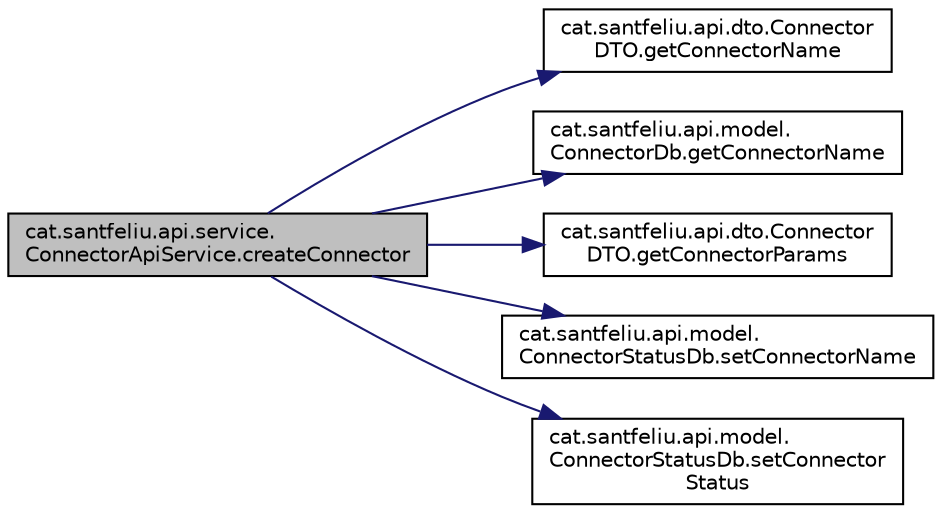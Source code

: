 digraph "cat.santfeliu.api.service.ConnectorApiService.createConnector"
{
 // LATEX_PDF_SIZE
  edge [fontname="Helvetica",fontsize="10",labelfontname="Helvetica",labelfontsize="10"];
  node [fontname="Helvetica",fontsize="10",shape=record];
  rankdir="LR";
  Node1 [label="cat.santfeliu.api.service.\lConnectorApiService.createConnector",height=0.2,width=0.4,color="black", fillcolor="grey75", style="filled", fontcolor="black",tooltip=" "];
  Node1 -> Node2 [color="midnightblue",fontsize="10",style="solid"];
  Node2 [label="cat.santfeliu.api.dto.Connector\lDTO.getConnectorName",height=0.2,width=0.4,color="black", fillcolor="white", style="filled",URL="$classcat_1_1santfeliu_1_1api_1_1dto_1_1_connector_d_t_o.html#a6c0d4c37c255e03fd329324c707d59d5",tooltip=" "];
  Node1 -> Node3 [color="midnightblue",fontsize="10",style="solid"];
  Node3 [label="cat.santfeliu.api.model.\lConnectorDb.getConnectorName",height=0.2,width=0.4,color="black", fillcolor="white", style="filled",URL="$classcat_1_1santfeliu_1_1api_1_1model_1_1_connector_db.html#a4556baa14a8395016f68a617ec13efff",tooltip=" "];
  Node1 -> Node4 [color="midnightblue",fontsize="10",style="solid"];
  Node4 [label="cat.santfeliu.api.dto.Connector\lDTO.getConnectorParams",height=0.2,width=0.4,color="black", fillcolor="white", style="filled",URL="$classcat_1_1santfeliu_1_1api_1_1dto_1_1_connector_d_t_o.html#a20e7e09f8b0b4b2cd2abbeb1434488fa",tooltip=" "];
  Node1 -> Node5 [color="midnightblue",fontsize="10",style="solid"];
  Node5 [label="cat.santfeliu.api.model.\lConnectorStatusDb.setConnectorName",height=0.2,width=0.4,color="black", fillcolor="white", style="filled",URL="$classcat_1_1santfeliu_1_1api_1_1model_1_1_connector_status_db.html#abca2ba11fc7d38e7a236df80af393c69",tooltip=" "];
  Node1 -> Node6 [color="midnightblue",fontsize="10",style="solid"];
  Node6 [label="cat.santfeliu.api.model.\lConnectorStatusDb.setConnector\lStatus",height=0.2,width=0.4,color="black", fillcolor="white", style="filled",URL="$classcat_1_1santfeliu_1_1api_1_1model_1_1_connector_status_db.html#a1dbdb84fb9cd4d96f5c0f69b03387c1e",tooltip=" "];
}
